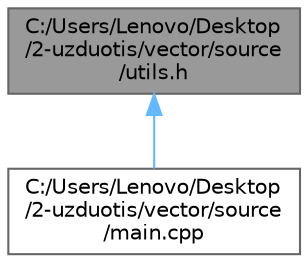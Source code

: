 digraph "C:/Users/Lenovo/Desktop/2-uzduotis/vector/source/utils.h"
{
 // LATEX_PDF_SIZE
  bgcolor="transparent";
  edge [fontname=Helvetica,fontsize=10,labelfontname=Helvetica,labelfontsize=10];
  node [fontname=Helvetica,fontsize=10,shape=box,height=0.2,width=0.4];
  Node1 [id="Node000001",label="C:/Users/Lenovo/Desktop\l/2-uzduotis/vector/source\l/utils.h",height=0.2,width=0.4,color="gray40", fillcolor="grey60", style="filled", fontcolor="black",tooltip="this file contains templates"];
  Node1 -> Node2 [id="edge1_Node000001_Node000002",dir="back",color="steelblue1",style="solid",tooltip=" "];
  Node2 [id="Node000002",label="C:/Users/Lenovo/Desktop\l/2-uzduotis/vector/source\l/main.cpp",height=0.2,width=0.4,color="grey40", fillcolor="white", style="filled",URL="$main_8cpp.html",tooltip="This file handles program's flow."];
}
